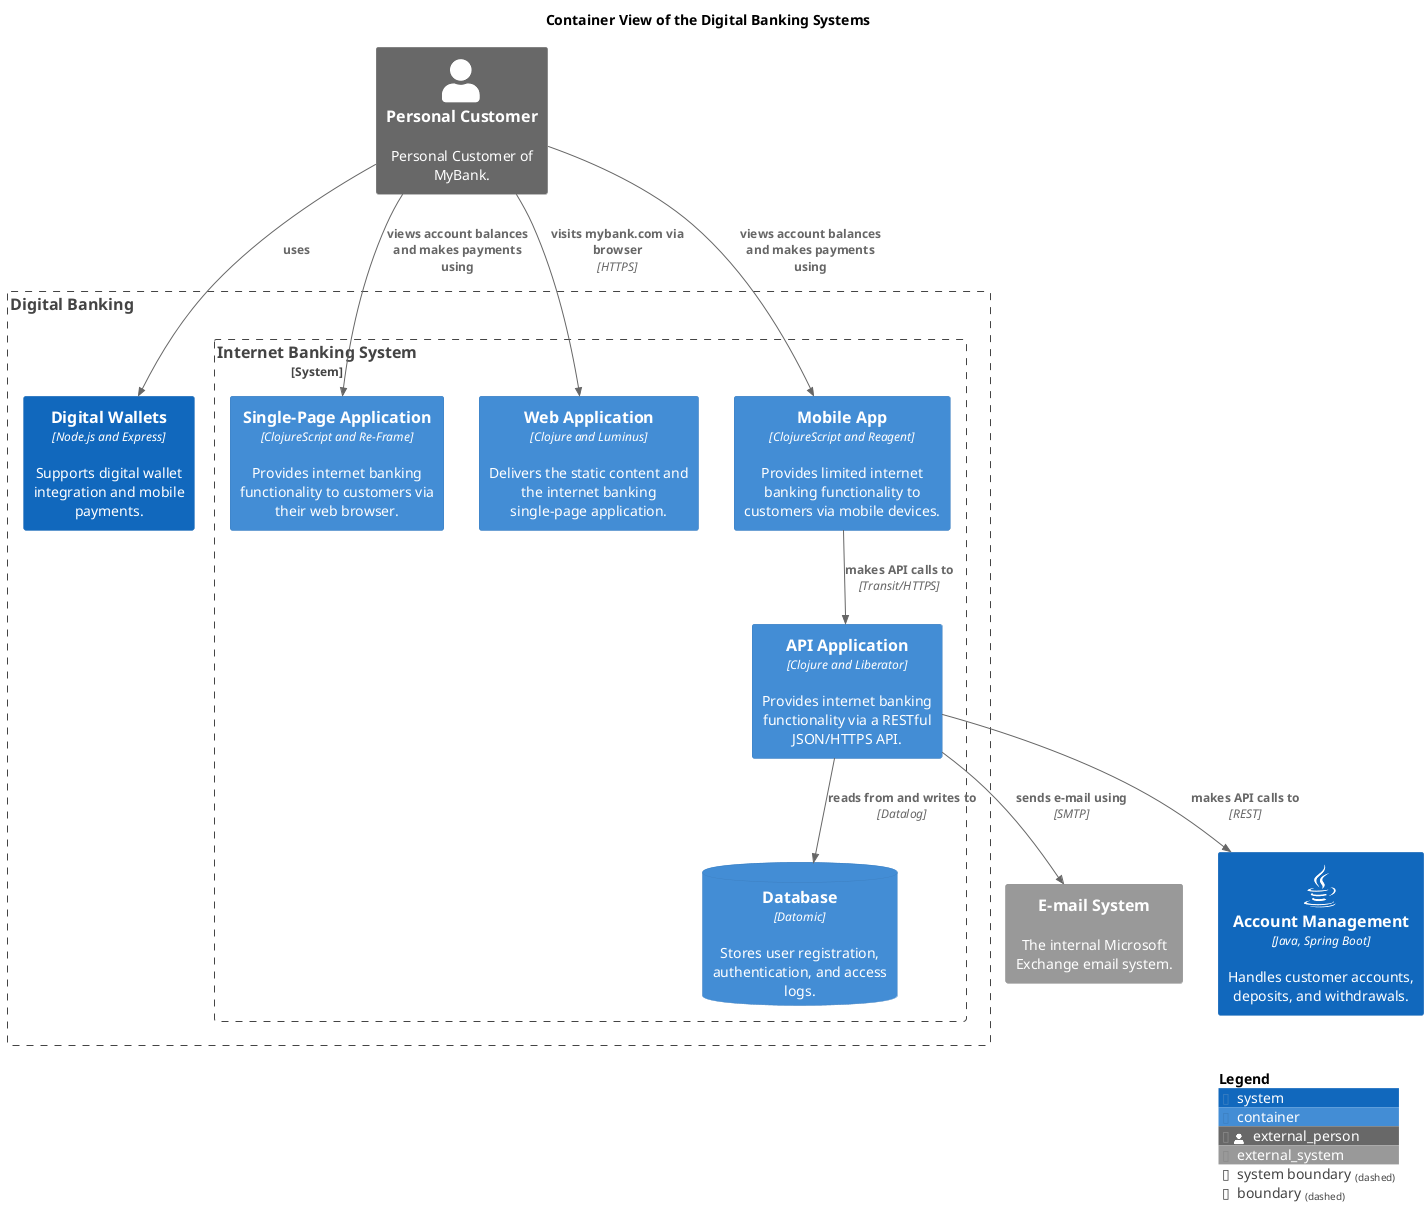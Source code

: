 @startuml container-view
!include <C4/C4_Container.puml>
!include <awslib14/AWSCommon>
!include <awslib14/AWSC4Integration>
!include <azure/AzureCommon>
!include <azure/AzureC4Integration>
!include <tupadr3/common>
!include <tupadr3/font-awesome-5/java>







title Container View of the Digital Banking Systems
System_Ext(mybank_emailSystem, "E-mail System", $descr="The internal Microsoft Exchange email system.")
System(mybank_coreBanking_accountManagementSystem, "Account Management", $descr="Handles customer accounts, deposits, and withdrawals.", $type="Java, Spring Boot", $sprite="java")
Boundary(mybank_digitalBanking_contextBoundary, "Digital Banking") {
  System(mybank_digitalBanking_digitalWalletsSystem, "Digital Wallets", $descr="Supports digital wallet integration and mobile payments.", $type="Node.js and Express")
  System_Boundary(mybank_digitalBanking_internetBankingSystem_internetBankingSystem, "Internet Banking System") {
    Container(mybank_digitalBanking_internetBankingSystem_apiApplication, "API Application", $descr="Provides internet banking functionality via a RESTful JSON/HTTPS API.", $techn="Clojure and Liberator")
    Container(mybank_digitalBanking_internetBankingSystem_singlePageApp, "Single-Page Application", $descr="Provides internet banking functionality to customers via their web browser.", $techn="ClojureScript and Re-Frame")
    Container(mybank_digitalBanking_internetBankingSystem_webApp, "Web Application", $descr="Delivers the static content and the internet banking single-page application.", $techn="Clojure and Luminus")
    Container(mybank_digitalBanking_internetBankingSystem_mobileApp, "Mobile App", $descr="Provides limited internet banking functionality to customers via mobile devices.", $techn="ClojureScript and Reagent")
    ContainerDb(mybank_digitalBanking_internetBankingSystem_database, "Database", $descr="Stores user registration, authentication, and access logs.", $techn="Datomic")
  }
}
Person_Ext(mybank_personalCustomer, "Personal Customer", $descr="Personal Customer of MyBank.")
Rel(mybank_digitalBanking_internetBankingSystem_apiApplication, mybank_emailSystem, "sends e-mail using", $techn="SMTP")
Rel(mybank_personalCustomer, mybank_digitalBanking_digitalWalletsSystem, "uses")
Rel(mybank_personalCustomer, mybank_digitalBanking_internetBankingSystem_singlePageApp, "views account balances and makes payments using")
Rel(mybank_digitalBanking_internetBankingSystem_mobileApp, mybank_digitalBanking_internetBankingSystem_apiApplication, "makes API calls to", $techn="Transit/HTTPS")
Rel(mybank_personalCustomer, mybank_digitalBanking_internetBankingSystem_webApp, "visits mybank.com via browser", $techn="HTTPS")
Rel(mybank_digitalBanking_internetBankingSystem_apiApplication, mybank_coreBanking_accountManagementSystem, "makes API calls to", $techn="REST")
Rel(mybank_personalCustomer, mybank_digitalBanking_internetBankingSystem_mobileApp, "views account balances and makes payments using")
Rel(mybank_digitalBanking_internetBankingSystem_apiApplication, mybank_digitalBanking_internetBankingSystem_database, "reads from and writes to", $techn="Datalog")
SHOW_LEGEND()
@enduml
